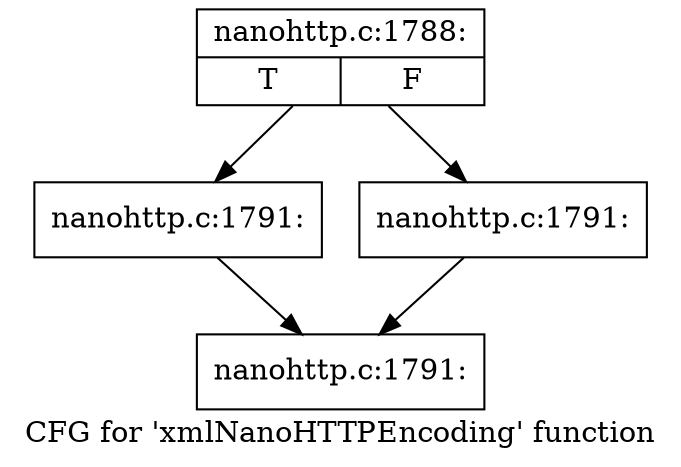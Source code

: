 digraph "CFG for 'xmlNanoHTTPEncoding' function" {
	label="CFG for 'xmlNanoHTTPEncoding' function";

	Node0x564de244b010 [shape=record,label="{nanohttp.c:1788:|{<s0>T|<s1>F}}"];
	Node0x564de244b010 -> Node0x564de244bf00;
	Node0x564de244b010 -> Node0x564de244bf50;
	Node0x564de244bf00 [shape=record,label="{nanohttp.c:1791:}"];
	Node0x564de244bf00 -> Node0x564de244bfa0;
	Node0x564de244bf50 [shape=record,label="{nanohttp.c:1791:}"];
	Node0x564de244bf50 -> Node0x564de244bfa0;
	Node0x564de244bfa0 [shape=record,label="{nanohttp.c:1791:}"];
}
